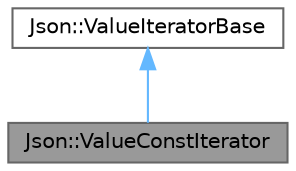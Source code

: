 digraph "Json::ValueConstIterator"
{
 // LATEX_PDF_SIZE
  bgcolor="transparent";
  edge [fontname=Helvetica,fontsize=10,labelfontname=Helvetica,labelfontsize=10];
  node [fontname=Helvetica,fontsize=10,shape=box,height=0.2,width=0.4];
  Node1 [label="Json::ValueConstIterator",height=0.2,width=0.4,color="gray40", fillcolor="grey60", style="filled", fontcolor="black",tooltip="const iterator for object and array value."];
  Node2 -> Node1 [dir="back",color="steelblue1",style="solid"];
  Node2 [label="Json::ValueIteratorBase",height=0.2,width=0.4,color="gray40", fillcolor="white", style="filled",URL="$class_json_1_1_value_iterator_base.html",tooltip="base class for Value iterators."];
}
